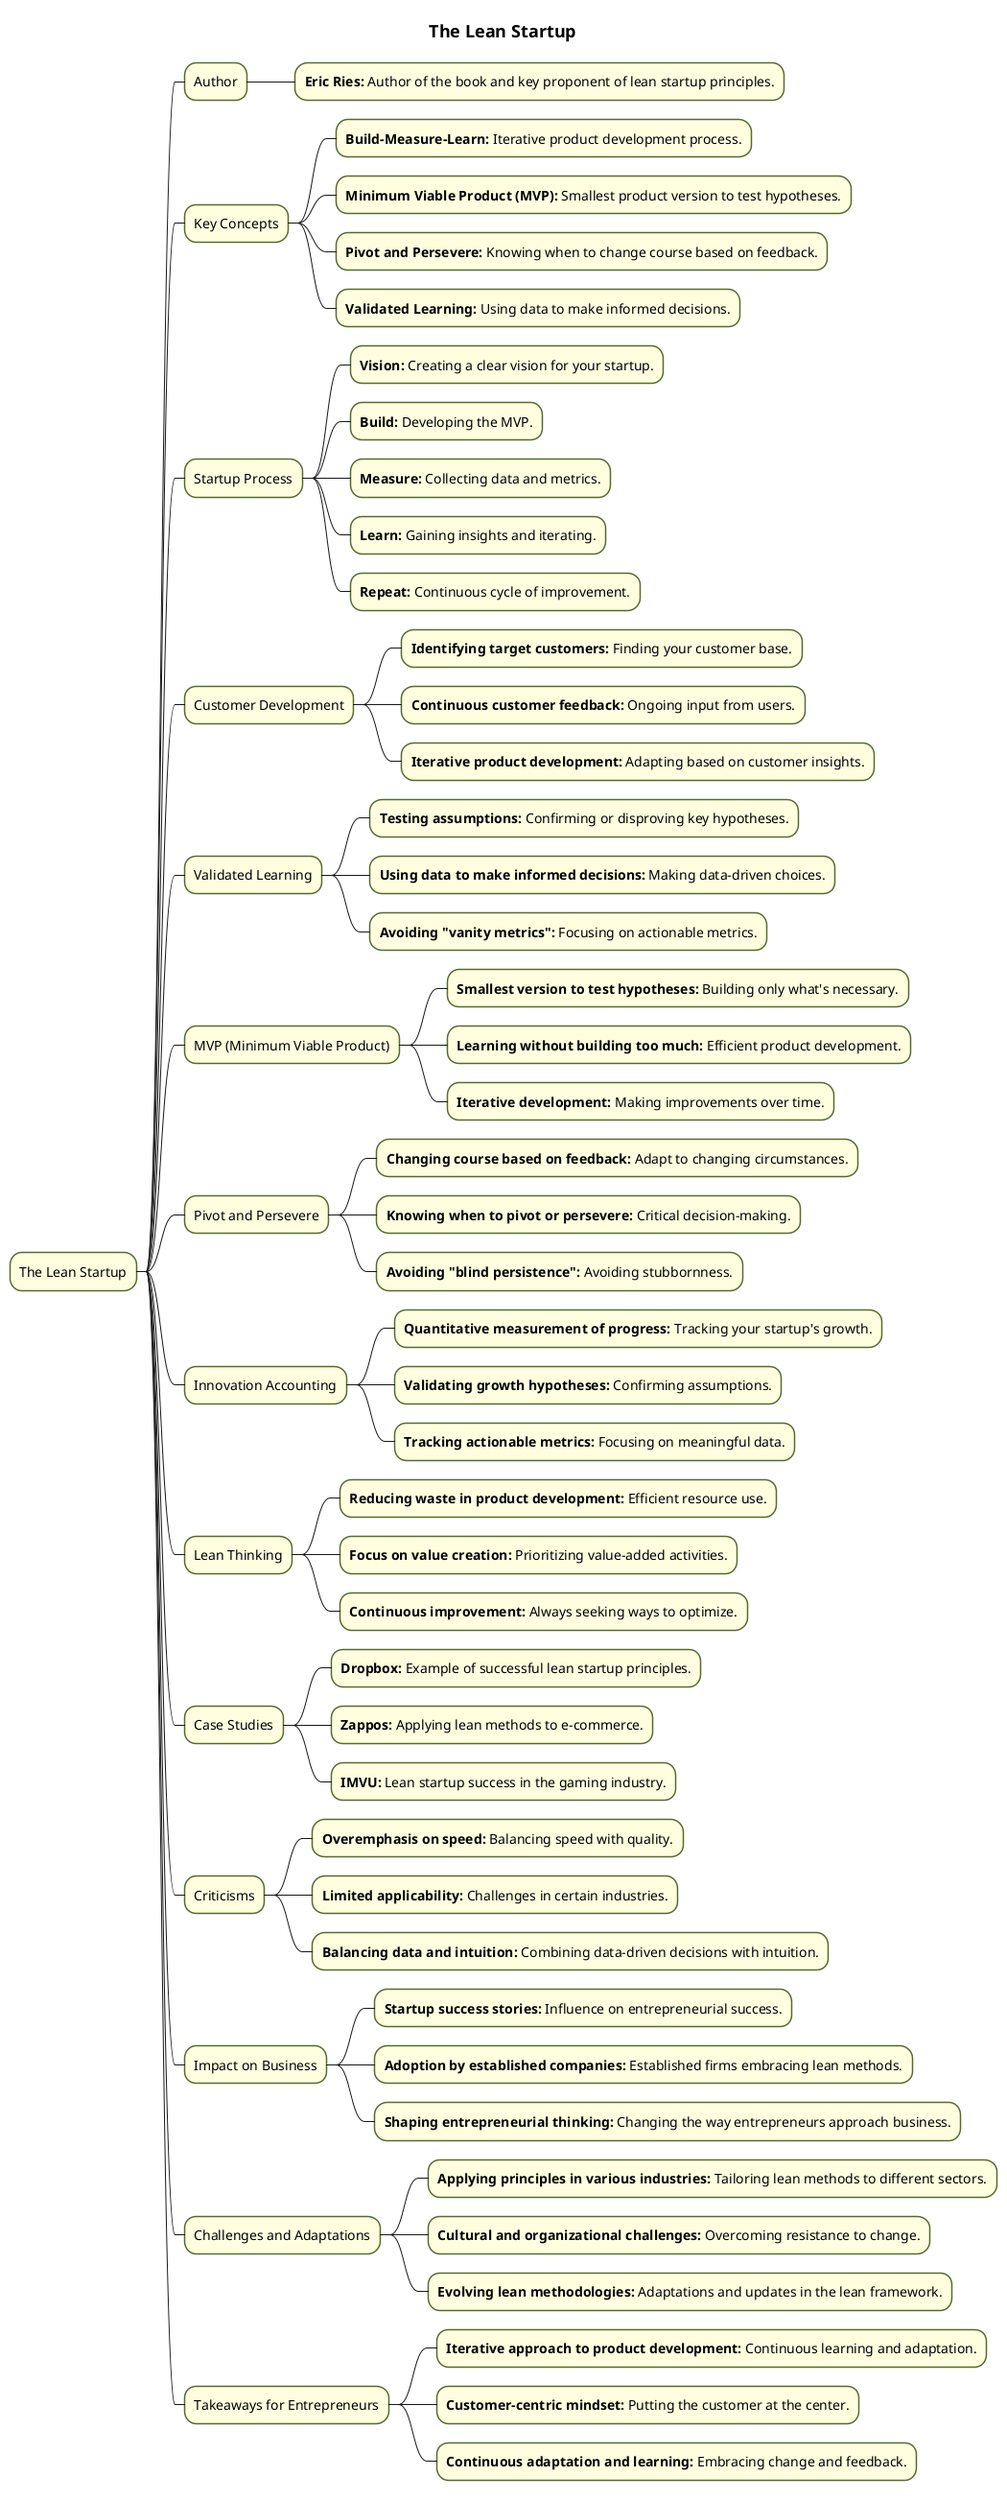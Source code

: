 @startmindmap
title =The Lean Startup

skinparam node {
    BackgroundColor LightYellow
    BorderColor DarkOliveGreen
}

* The Lean Startup
** Author
*** **Eric Ries:** Author of the book and key proponent of lean startup principles.

** Key Concepts
*** **Build-Measure-Learn:** Iterative product development process.
*** **Minimum Viable Product (MVP):** Smallest product version to test hypotheses.
*** **Pivot and Persevere:** Knowing when to change course based on feedback.
*** **Validated Learning: **Using data to make informed decisions.

** Startup Process
*** **Vision:** Creating a clear vision for your startup.
*** **Build:** Developing the MVP.
*** **Measure:** Collecting data and metrics.
*** **Learn:** Gaining insights and iterating.
*** **Repeat:** Continuous cycle of improvement.

** Customer Development
*** **Identifying target customers:** Finding your customer base.
*** **Continuous customer feedback:** Ongoing input from users.
*** **Iterative product development:** Adapting based on customer insights.

** Validated Learning
*** **Testing assumptions:** Confirming or disproving key hypotheses.
*** **Using data to make informed decisions:** Making data-driven choices.
*** **Avoiding "vanity metrics":** Focusing on actionable metrics.

** MVP (Minimum Viable Product)
*** **Smallest version to test hypotheses:** Building only what's necessary.
*** **Learning without building too much:** Efficient product development.
*** **Iterative development:** Making improvements over time.

** Pivot and Persevere
*** **Changing course based on feedback:** Adapt to changing circumstances.
*** **Knowing when to pivot or persevere:** Critical decision-making.
*** **Avoiding "blind persistence":** Avoiding stubbornness.

** Innovation Accounting
*** **Quantitative measurement of progress:** Tracking your startup's growth.
*** **Validating growth hypotheses:** Confirming assumptions.
*** **Tracking actionable metrics:** Focusing on meaningful data.

** Lean Thinking
*** **Reducing waste in product development:** Efficient resource use.
*** **Focus on value creation:** Prioritizing value-added activities.
*** **Continuous improvement:** Always seeking ways to optimize.

** Case Studies
*** **Dropbox:** Example of successful lean startup principles.
*** **Zappos:** Applying lean methods to e-commerce.
*** **IMVU:** Lean startup success in the gaming industry.

** Criticisms
*** **Overemphasis on speed:** Balancing speed with quality.
*** **Limited applicability:** Challenges in certain industries.
*** **Balancing data and intuition:** Combining data-driven decisions with intuition.

** Impact on Business
*** **Startup success stories:** Influence on entrepreneurial success.
*** **Adoption by established companies:** Established firms embracing lean methods.
*** **Shaping entrepreneurial thinking:** Changing the way entrepreneurs approach business.

** Challenges and Adaptations
*** **Applying principles in various industries:** Tailoring lean methods to different sectors.
*** **Cultural and organizational challenges:** Overcoming resistance to change.
*** **Evolving lean methodologies:** Adaptations and updates in the lean framework.

** Takeaways for Entrepreneurs
*** **Iterative approach to product development:** Continuous learning and adaptation.
*** **Customer-centric mindset:** Putting the customer at the center.
*** **Continuous adaptation and learning:** Embracing change and feedback.
@endmindmap
